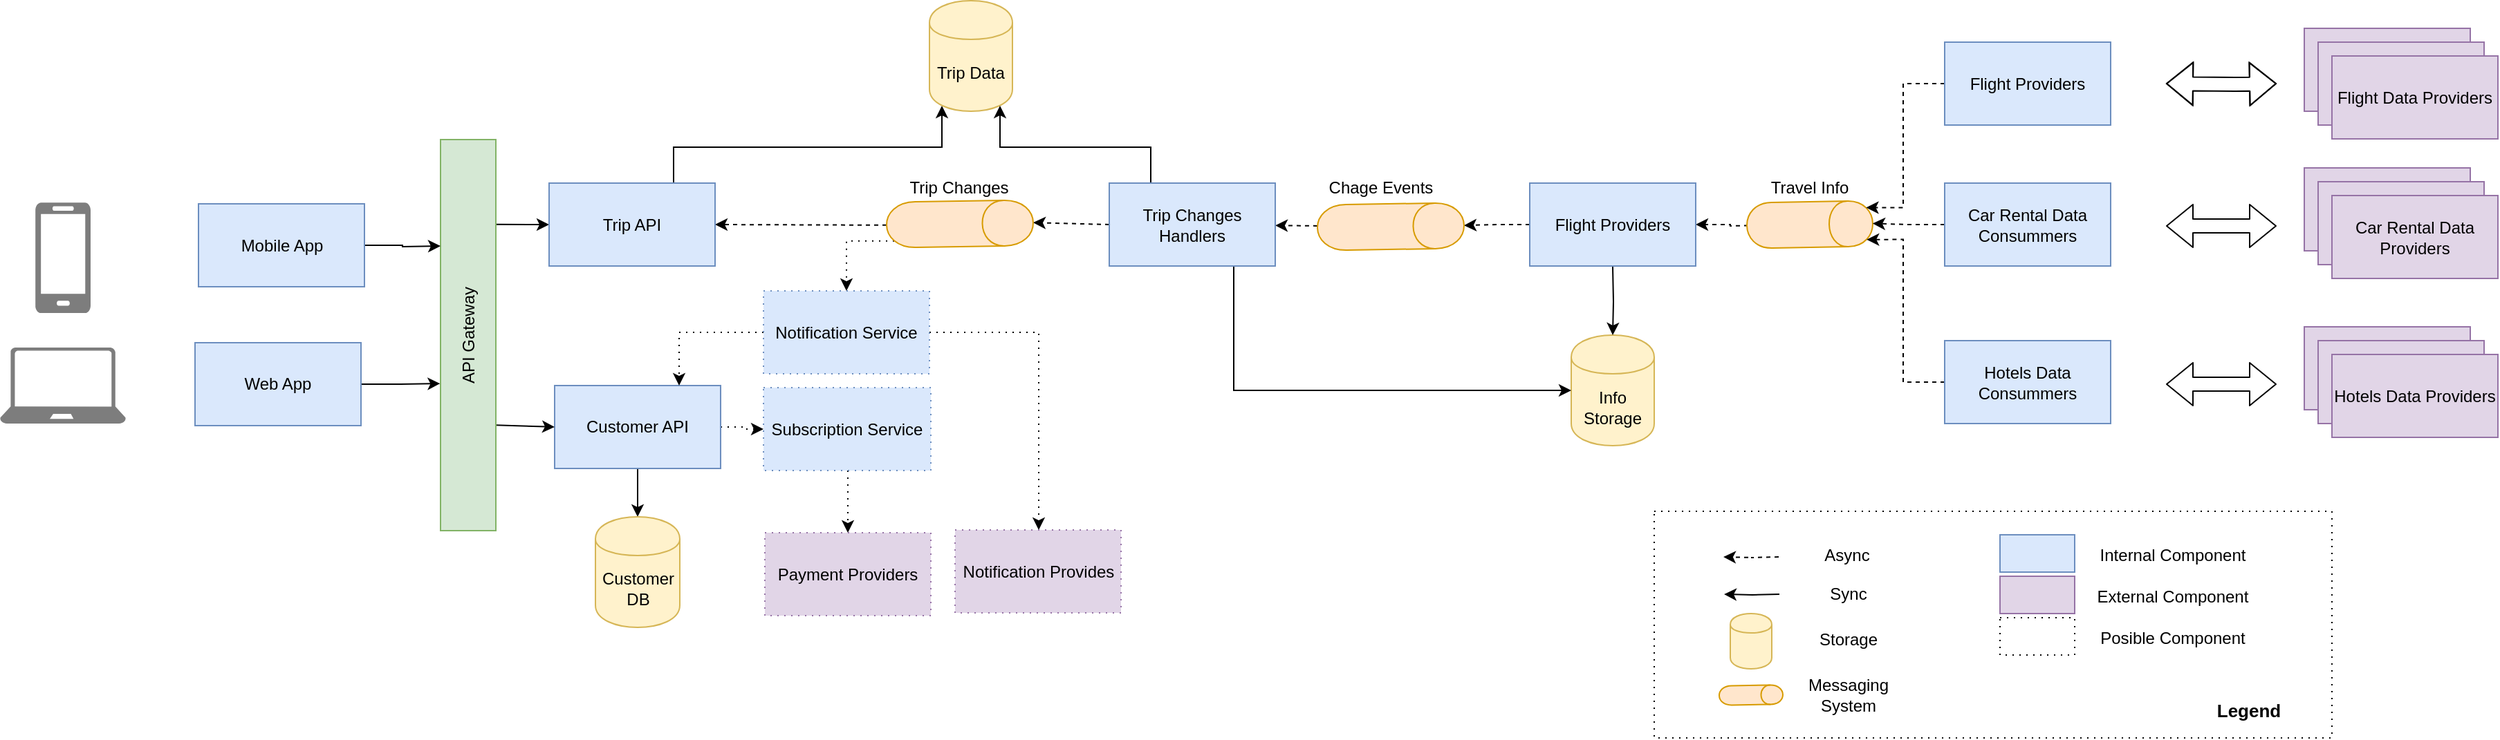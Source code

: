 <mxfile pages="1" version="11.2.4" type="github"><diagram id="xNXH8w6hd6gxe_-yVW4Q" name="Page-1"><mxGraphModel dx="1127" dy="653" grid="1" gridSize="10" guides="1" tooltips="1" connect="1" arrows="1" fold="1" page="1" pageScale="1" pageWidth="850" pageHeight="1100" math="0" shadow="0"><root><mxCell id="0"/><mxCell id="1" parent="0"/><mxCell id="ifQ66hsuGqBcpVfuYwg4-82" value="" style="rounded=0;whiteSpace=wrap;html=1;dashed=1;dashPattern=1 4;" vertex="1" parent="1"><mxGeometry x="1230" y="566" width="490" height="164" as="geometry"/></mxCell><mxCell id="ifQ66hsuGqBcpVfuYwg4-45" value="" style="endArrow=classic;html=1;exitX=0.5;exitY=1;exitDx=0;exitDy=0;entryX=1;entryY=0.5;entryDx=0;entryDy=0;dashed=1;" edge="1" parent="1" source="ifQ66hsuGqBcpVfuYwg4-40" target="t4FJQ2XaHqrF2Y2cfEET-6"><mxGeometry width="50" height="50" relative="1" as="geometry"><mxPoint x="568" y="358" as="sourcePoint"/><mxPoint x="528" y="358" as="targetPoint"/></mxGeometry></mxCell><mxCell id="ifQ66hsuGqBcpVfuYwg4-43" value="" style="endArrow=classic;html=1;dashed=1;entryX=0.5;entryY=0;entryDx=0;entryDy=0;exitX=0;exitY=0.5;exitDx=0;exitDy=0;" edge="1" parent="1" source="ifQ66hsuGqBcpVfuYwg4-33" target="ifQ66hsuGqBcpVfuYwg4-40"><mxGeometry width="50" height="50" relative="1" as="geometry"><mxPoint x="842" y="358" as="sourcePoint"/><mxPoint x="812" y="358" as="targetPoint"/></mxGeometry></mxCell><mxCell id="ifQ66hsuGqBcpVfuYwg4-38" style="edgeStyle=orthogonalEdgeStyle;rounded=0;orthogonalLoop=1;jettySize=auto;html=1;exitX=0.5;exitY=1;exitDx=0;exitDy=0;" edge="1" parent="1" source="t4FJQ2XaHqrF2Y2cfEET-1" target="t4FJQ2XaHqrF2Y2cfEET-10"><mxGeometry relative="1" as="geometry"><mxPoint x="624" y="760" as="targetPoint"/></mxGeometry></mxCell><mxCell id="ifQ66hsuGqBcpVfuYwg4-58" value="" style="edgeStyle=elbowEdgeStyle;rounded=0;orthogonalLoop=1;jettySize=auto;html=1;dashed=1;dashPattern=1 4;" edge="1" parent="1" source="t4FJQ2XaHqrF2Y2cfEET-1" target="ifQ66hsuGqBcpVfuYwg4-56"><mxGeometry relative="1" as="geometry"/></mxCell><mxCell id="t4FJQ2XaHqrF2Y2cfEET-1" value="Customer API" style="rounded=0;whiteSpace=wrap;html=1;movable=1;resizable=1;rotatable=1;deletable=1;editable=1;connectable=1;fillColor=#dae8fc;strokeColor=#6c8ebf;" parent="1" vertex="1"><mxGeometry x="435" y="475" width="120" height="60" as="geometry"/></mxCell><mxCell id="ifQ66hsuGqBcpVfuYwg4-79" style="edgeStyle=elbowEdgeStyle;rounded=0;orthogonalLoop=1;jettySize=auto;elbow=vertical;html=1;exitX=0.992;exitY=0.217;exitDx=0;exitDy=0;exitPerimeter=0;" edge="1" parent="1" source="t4FJQ2XaHqrF2Y2cfEET-4" target="t4FJQ2XaHqrF2Y2cfEET-6"><mxGeometry relative="1" as="geometry"/></mxCell><mxCell id="ifQ66hsuGqBcpVfuYwg4-80" style="rounded=0;orthogonalLoop=1;jettySize=auto;elbow=vertical;html=1;exitX=0.992;exitY=0.73;exitDx=0;exitDy=0;entryX=0;entryY=0.5;entryDx=0;entryDy=0;exitPerimeter=0;" edge="1" parent="1" source="t4FJQ2XaHqrF2Y2cfEET-4" target="t4FJQ2XaHqrF2Y2cfEET-1"><mxGeometry relative="1" as="geometry"/></mxCell><mxCell id="t4FJQ2XaHqrF2Y2cfEET-4" value="API Gateway" style="whiteSpace=wrap;html=1;horizontal=0;fillColor=#d5e8d4;strokeColor=#82b366;" parent="1" vertex="1"><mxGeometry x="352.5" y="297" width="40" height="283" as="geometry"/></mxCell><mxCell id="ifQ66hsuGqBcpVfuYwg4-35" style="edgeStyle=orthogonalEdgeStyle;rounded=0;orthogonalLoop=1;jettySize=auto;html=1;exitX=0.75;exitY=0;exitDx=0;exitDy=0;entryX=0.15;entryY=0.95;entryDx=0;entryDy=0;entryPerimeter=0;" edge="1" parent="1" source="t4FJQ2XaHqrF2Y2cfEET-6" target="t4FJQ2XaHqrF2Y2cfEET-8"><mxGeometry relative="1" as="geometry"><mxPoint x="576" y="584" as="targetPoint"/></mxGeometry></mxCell><mxCell id="t4FJQ2XaHqrF2Y2cfEET-6" value="&lt;div&gt;Trip API&lt;/div&gt;" style="rounded=0;whiteSpace=wrap;html=1;movable=1;resizable=1;rotatable=1;deletable=1;editable=1;connectable=1;fillColor=#dae8fc;strokeColor=#6c8ebf;" parent="1" vertex="1"><mxGeometry x="431" y="328.5" width="120" height="60" as="geometry"/></mxCell><mxCell id="t4FJQ2XaHqrF2Y2cfEET-8" value="Trip Data" style="shape=cylinder;whiteSpace=wrap;html=1;boundedLbl=1;backgroundOutline=1;fillColor=#fff2cc;strokeColor=#d6b656;" parent="1" vertex="1"><mxGeometry x="706" y="196.5" width="60" height="80" as="geometry"/></mxCell><mxCell id="t4FJQ2XaHqrF2Y2cfEET-9" value="Info Storage" style="shape=cylinder;whiteSpace=wrap;html=1;boundedLbl=1;backgroundOutline=1;fillColor=#fff2cc;strokeColor=#d6b656;" parent="1" vertex="1"><mxGeometry x="1170" y="438.5" width="60" height="80" as="geometry"/></mxCell><mxCell id="t4FJQ2XaHqrF2Y2cfEET-10" value="&lt;div&gt;Customer&lt;/div&gt;&lt;div&gt;DB&lt;/div&gt;" style="shape=cylinder;whiteSpace=wrap;html=1;boundedLbl=1;backgroundOutline=1;fillColor=#fff2cc;strokeColor=#d6b656;" parent="1" vertex="1"><mxGeometry x="464.5" y="570" width="61" height="80" as="geometry"/></mxCell><mxCell id="ifQ66hsuGqBcpVfuYwg4-30" style="edgeStyle=orthogonalEdgeStyle;rounded=0;orthogonalLoop=1;jettySize=auto;html=1;dashed=1;entryX=1;entryY=0.5;entryDx=0;entryDy=0;" edge="1" parent="1" target="ifQ66hsuGqBcpVfuYwg4-17"><mxGeometry relative="1" as="geometry"><mxPoint x="1310" y="359" as="sourcePoint"/><mxPoint x="1270" y="359" as="targetPoint"/></mxGeometry></mxCell><mxCell id="t4FJQ2XaHqrF2Y2cfEET-11" value="" style="shape=cylinder;whiteSpace=wrap;html=1;boundedLbl=1;backgroundOutline=1;rotation=89;fillColor=#ffe6cc;strokeColor=#d79b00;" parent="1" vertex="1"><mxGeometry x="1326" y="313.0" width="33" height="91" as="geometry"/></mxCell><mxCell id="t4FJQ2XaHqrF2Y2cfEET-17" value="" style="pointerEvents=1;shadow=0;dashed=0;html=1;strokeColor=none;labelPosition=center;verticalLabelPosition=bottom;verticalAlign=top;align=center;shape=mxgraph.azure.laptop;fillColor=#7D7D7D;" parent="1" vertex="1"><mxGeometry x="34" y="447.5" width="91" height="55" as="geometry"/></mxCell><mxCell id="t4FJQ2XaHqrF2Y2cfEET-18" value="" style="pointerEvents=1;shadow=0;dashed=0;html=1;strokeColor=none;labelPosition=center;verticalLabelPosition=bottom;verticalAlign=top;align=center;shape=mxgraph.azure.mobile;fillColor=#7D7D7D;" parent="1" vertex="1"><mxGeometry x="59.5" y="342.5" width="40" height="80" as="geometry"/></mxCell><mxCell id="ifQ66hsuGqBcpVfuYwg4-27" style="edgeStyle=orthogonalEdgeStyle;rounded=0;orthogonalLoop=1;jettySize=auto;html=1;exitX=0;exitY=0.5;exitDx=0;exitDy=0;entryX=0.15;entryY=0.05;entryDx=0;entryDy=0;entryPerimeter=0;dashed=1;" edge="1" parent="1" source="t4FJQ2XaHqrF2Y2cfEET-21" target="t4FJQ2XaHqrF2Y2cfEET-11"><mxGeometry relative="1" as="geometry"><Array as="points"><mxPoint x="1410" y="256"/><mxPoint x="1410" y="346"/></Array></mxGeometry></mxCell><mxCell id="t4FJQ2XaHqrF2Y2cfEET-21" value="Flight Providers" style="whiteSpace=wrap;html=1;fillColor=#dae8fc;strokeColor=#6c8ebf;" parent="1" vertex="1"><mxGeometry x="1440" y="226.5" width="120" height="60" as="geometry"/></mxCell><mxCell id="ifQ66hsuGqBcpVfuYwg4-28" style="edgeStyle=orthogonalEdgeStyle;rounded=0;orthogonalLoop=1;jettySize=auto;html=1;exitX=0;exitY=0.5;exitDx=0;exitDy=0;entryX=0.5;entryY=0;entryDx=0;entryDy=0;dashed=1;" edge="1" parent="1" source="t4FJQ2XaHqrF2Y2cfEET-23" target="t4FJQ2XaHqrF2Y2cfEET-11"><mxGeometry relative="1" as="geometry"/></mxCell><mxCell id="t4FJQ2XaHqrF2Y2cfEET-23" value="Car Rental Data Consummers" style="whiteSpace=wrap;html=1;fillColor=#dae8fc;strokeColor=#6c8ebf;" parent="1" vertex="1"><mxGeometry x="1440" y="328.5" width="120" height="60" as="geometry"/></mxCell><mxCell id="ifQ66hsuGqBcpVfuYwg4-29" style="edgeStyle=orthogonalEdgeStyle;rounded=0;orthogonalLoop=1;jettySize=auto;html=1;exitX=0;exitY=0.5;exitDx=0;exitDy=0;entryX=0.85;entryY=0.05;entryDx=0;entryDy=0;entryPerimeter=0;dashed=1;" edge="1" parent="1" source="t4FJQ2XaHqrF2Y2cfEET-25" target="t4FJQ2XaHqrF2Y2cfEET-11"><mxGeometry relative="1" as="geometry"><mxPoint x="1410" y="370" as="targetPoint"/><Array as="points"><mxPoint x="1410" y="472"/><mxPoint x="1410" y="370"/></Array></mxGeometry></mxCell><mxCell id="t4FJQ2XaHqrF2Y2cfEET-25" value="Hotels Data Consummers" style="whiteSpace=wrap;html=1;fillColor=#dae8fc;strokeColor=#6c8ebf;" parent="1" vertex="1"><mxGeometry x="1440" y="442.5" width="120" height="60" as="geometry"/></mxCell><mxCell id="ifQ66hsuGqBcpVfuYwg4-1" value="" style="shape=flexArrow;endArrow=classic;startArrow=classic;html=1;" edge="1" parent="1"><mxGeometry width="50" height="50" relative="1" as="geometry"><mxPoint x="1600" y="256.5" as="sourcePoint"/><mxPoint x="1680" y="256.5" as="targetPoint"/><Array as="points"><mxPoint x="1650" y="257"/></Array></mxGeometry></mxCell><mxCell id="ifQ66hsuGqBcpVfuYwg4-5" value="" style="whiteSpace=wrap;html=1;fillColor=#e1d5e7;strokeColor=#9673a6;" vertex="1" parent="1"><mxGeometry x="1700" y="317.5" width="120" height="60" as="geometry"/></mxCell><mxCell id="ifQ66hsuGqBcpVfuYwg4-6" value="Flight Providers" style="whiteSpace=wrap;html=1;fillColor=#e1d5e7;strokeColor=#9673a6;" vertex="1" parent="1"><mxGeometry x="1700" y="216.5" width="120" height="60" as="geometry"/></mxCell><mxCell id="ifQ66hsuGqBcpVfuYwg4-7" value="" style="whiteSpace=wrap;html=1;fillColor=#e1d5e7;strokeColor=#9673a6;" vertex="1" parent="1"><mxGeometry x="1700" y="432.5" width="120" height="60" as="geometry"/></mxCell><mxCell id="ifQ66hsuGqBcpVfuYwg4-8" value="Flight Providers" style="whiteSpace=wrap;html=1;fillColor=#e1d5e7;strokeColor=#9673a6;" vertex="1" parent="1"><mxGeometry x="1710" y="226.5" width="120" height="60" as="geometry"/></mxCell><mxCell id="ifQ66hsuGqBcpVfuYwg4-9" value="Flight Data Providers" style="whiteSpace=wrap;html=1;fillColor=#e1d5e7;strokeColor=#9673a6;" vertex="1" parent="1"><mxGeometry x="1720" y="236.5" width="120" height="60" as="geometry"/></mxCell><mxCell id="ifQ66hsuGqBcpVfuYwg4-10" value="" style="whiteSpace=wrap;html=1;fillColor=#e1d5e7;strokeColor=#9673a6;" vertex="1" parent="1"><mxGeometry x="1710" y="327.5" width="120" height="60" as="geometry"/></mxCell><mxCell id="ifQ66hsuGqBcpVfuYwg4-11" value="Car Rental Data Providers" style="whiteSpace=wrap;html=1;fillColor=#e1d5e7;strokeColor=#9673a6;" vertex="1" parent="1"><mxGeometry x="1720" y="337.5" width="120" height="60" as="geometry"/></mxCell><mxCell id="ifQ66hsuGqBcpVfuYwg4-12" value="" style="whiteSpace=wrap;html=1;fillColor=#e1d5e7;strokeColor=#9673a6;" vertex="1" parent="1"><mxGeometry x="1710" y="442.5" width="120" height="60" as="geometry"/></mxCell><mxCell id="ifQ66hsuGqBcpVfuYwg4-13" value="Hotels Data Providers" style="whiteSpace=wrap;html=1;fillColor=#e1d5e7;strokeColor=#9673a6;" vertex="1" parent="1"><mxGeometry x="1720" y="452.5" width="120" height="60" as="geometry"/></mxCell><mxCell id="ifQ66hsuGqBcpVfuYwg4-14" value="" style="shape=flexArrow;endArrow=classic;startArrow=classic;html=1;" edge="1" parent="1"><mxGeometry width="50" height="50" relative="1" as="geometry"><mxPoint x="1600" y="359.5" as="sourcePoint"/><mxPoint x="1680" y="359.5" as="targetPoint"/></mxGeometry></mxCell><mxCell id="ifQ66hsuGqBcpVfuYwg4-15" value="" style="shape=flexArrow;endArrow=classic;startArrow=classic;html=1;" edge="1" parent="1"><mxGeometry width="50" height="50" relative="1" as="geometry"><mxPoint x="1600" y="474" as="sourcePoint"/><mxPoint x="1680" y="474" as="targetPoint"/></mxGeometry></mxCell><mxCell id="ifQ66hsuGqBcpVfuYwg4-32" style="edgeStyle=orthogonalEdgeStyle;rounded=0;orthogonalLoop=1;jettySize=auto;html=1;exitX=0;exitY=0.5;exitDx=0;exitDy=0;entryX=0.5;entryY=0;entryDx=0;entryDy=0;dashed=1;" edge="1" parent="1" source="ifQ66hsuGqBcpVfuYwg4-17" target="ifQ66hsuGqBcpVfuYwg4-31"><mxGeometry relative="1" as="geometry"/></mxCell><mxCell id="ifQ66hsuGqBcpVfuYwg4-17" value="Flight Providers" style="whiteSpace=wrap;html=1;fillColor=#dae8fc;strokeColor=#6c8ebf;" vertex="1" parent="1"><mxGeometry x="1140" y="328.5" width="120" height="60" as="geometry"/></mxCell><mxCell id="ifQ66hsuGqBcpVfuYwg4-26" style="edgeStyle=orthogonalEdgeStyle;rounded=0;orthogonalLoop=1;jettySize=auto;html=1;" edge="1" parent="1" target="t4FJQ2XaHqrF2Y2cfEET-9"><mxGeometry relative="1" as="geometry"><mxPoint x="1200" y="389" as="sourcePoint"/></mxGeometry></mxCell><mxCell id="ifQ66hsuGqBcpVfuYwg4-23" style="edgeStyle=orthogonalEdgeStyle;rounded=0;orthogonalLoop=1;jettySize=auto;html=1;exitX=1;exitY=0.5;exitDx=0;exitDy=0;entryX=-0.008;entryY=0.624;entryDx=0;entryDy=0;entryPerimeter=0;" edge="1" parent="1" source="ifQ66hsuGqBcpVfuYwg4-19" target="t4FJQ2XaHqrF2Y2cfEET-4"><mxGeometry relative="1" as="geometry"/></mxCell><mxCell id="ifQ66hsuGqBcpVfuYwg4-19" value="Web App" style="rounded=0;whiteSpace=wrap;html=1;movable=1;resizable=1;rotatable=1;deletable=1;editable=1;connectable=1;fillColor=#dae8fc;strokeColor=#6c8ebf;" vertex="1" parent="1"><mxGeometry x="175" y="444" width="120" height="60" as="geometry"/></mxCell><mxCell id="ifQ66hsuGqBcpVfuYwg4-22" style="edgeStyle=orthogonalEdgeStyle;rounded=0;orthogonalLoop=1;jettySize=auto;html=1;exitX=1;exitY=0.5;exitDx=0;exitDy=0;" edge="1" parent="1" source="ifQ66hsuGqBcpVfuYwg4-20"><mxGeometry relative="1" as="geometry"><mxPoint x="352.5" y="374" as="targetPoint"/></mxGeometry></mxCell><mxCell id="ifQ66hsuGqBcpVfuYwg4-20" value="Mobile App" style="rounded=0;whiteSpace=wrap;html=1;movable=1;resizable=1;rotatable=1;deletable=1;editable=1;connectable=1;fillColor=#dae8fc;strokeColor=#6c8ebf;" vertex="1" parent="1"><mxGeometry x="177.5" y="343.5" width="120" height="60" as="geometry"/></mxCell><mxCell id="ifQ66hsuGqBcpVfuYwg4-51" value="" style="edgeStyle=none;rounded=0;orthogonalLoop=1;jettySize=auto;html=1;dashed=1;" edge="1" parent="1" source="ifQ66hsuGqBcpVfuYwg4-31" target="ifQ66hsuGqBcpVfuYwg4-33"><mxGeometry relative="1" as="geometry"/></mxCell><mxCell id="ifQ66hsuGqBcpVfuYwg4-31" value="" style="shape=cylinder;whiteSpace=wrap;html=1;boundedLbl=1;backgroundOutline=1;rotation=89;fillColor=#ffe6cc;strokeColor=#d79b00;" vertex="1" parent="1"><mxGeometry x="1023" y="307" width="33" height="106" as="geometry"/></mxCell><mxCell id="ifQ66hsuGqBcpVfuYwg4-34" style="edgeStyle=orthogonalEdgeStyle;rounded=0;orthogonalLoop=1;jettySize=auto;html=1;exitX=0.25;exitY=0;exitDx=0;exitDy=0;entryX=0.85;entryY=0.95;entryDx=0;entryDy=0;entryPerimeter=0;" edge="1" parent="1" source="ifQ66hsuGqBcpVfuYwg4-33" target="t4FJQ2XaHqrF2Y2cfEET-8"><mxGeometry relative="1" as="geometry"><mxPoint x="776" y="591" as="targetPoint"/></mxGeometry></mxCell><mxCell id="ifQ66hsuGqBcpVfuYwg4-37" style="edgeStyle=orthogonalEdgeStyle;rounded=0;orthogonalLoop=1;jettySize=auto;html=1;exitX=0.75;exitY=1;exitDx=0;exitDy=0;entryX=0;entryY=0.5;entryDx=0;entryDy=0;" edge="1" parent="1" source="ifQ66hsuGqBcpVfuYwg4-33" target="t4FJQ2XaHqrF2Y2cfEET-9"><mxGeometry relative="1" as="geometry"/></mxCell><mxCell id="ifQ66hsuGqBcpVfuYwg4-33" value="Trip Changes Handlers" style="rounded=0;whiteSpace=wrap;html=1;movable=1;resizable=1;rotatable=1;deletable=1;editable=1;connectable=1;fillColor=#dae8fc;strokeColor=#6c8ebf;" vertex="1" parent="1"><mxGeometry x="836" y="328.5" width="120" height="60" as="geometry"/></mxCell><mxCell id="ifQ66hsuGqBcpVfuYwg4-39" value="&lt;div&gt;Chage Events&lt;br&gt;&lt;/div&gt;" style="text;html=1;strokeColor=none;fillColor=none;align=center;verticalAlign=middle;whiteSpace=wrap;rounded=0;dashed=1;" vertex="1" parent="1"><mxGeometry x="986" y="322" width="93" height="20" as="geometry"/></mxCell><mxCell id="ifQ66hsuGqBcpVfuYwg4-54" style="edgeStyle=elbowEdgeStyle;rounded=0;orthogonalLoop=1;jettySize=auto;html=1;exitX=0.85;exitY=0.95;exitDx=0;exitDy=0;exitPerimeter=0;entryX=0.5;entryY=0;entryDx=0;entryDy=0;dashed=1;dashPattern=1 4;" edge="1" parent="1" source="ifQ66hsuGqBcpVfuYwg4-40" target="ifQ66hsuGqBcpVfuYwg4-48"><mxGeometry relative="1" as="geometry"><Array as="points"><mxPoint x="646" y="390"/></Array></mxGeometry></mxCell><mxCell id="ifQ66hsuGqBcpVfuYwg4-40" value="" style="shape=cylinder;whiteSpace=wrap;html=1;boundedLbl=1;backgroundOutline=1;rotation=89;fillColor=#ffe6cc;strokeColor=#d79b00;" vertex="1" parent="1"><mxGeometry x="711.5" y="305" width="33" height="106" as="geometry"/></mxCell><mxCell id="ifQ66hsuGqBcpVfuYwg4-46" value="Trip Changes" style="text;html=1;strokeColor=none;fillColor=none;align=center;verticalAlign=middle;whiteSpace=wrap;rounded=0;dashed=1;" vertex="1" parent="1"><mxGeometry x="681" y="322" width="93" height="20" as="geometry"/></mxCell><mxCell id="ifQ66hsuGqBcpVfuYwg4-53" value="" style="edgeStyle=elbowEdgeStyle;rounded=0;orthogonalLoop=1;jettySize=auto;html=1;dashed=1;dashPattern=1 4;entryX=0.5;entryY=0;entryDx=0;entryDy=0;" edge="1" parent="1" source="ifQ66hsuGqBcpVfuYwg4-48" target="ifQ66hsuGqBcpVfuYwg4-52"><mxGeometry relative="1" as="geometry"><Array as="points"><mxPoint x="785" y="510"/></Array></mxGeometry></mxCell><mxCell id="ifQ66hsuGqBcpVfuYwg4-61" style="edgeStyle=elbowEdgeStyle;rounded=0;orthogonalLoop=1;jettySize=auto;html=1;exitX=0;exitY=0.5;exitDx=0;exitDy=0;dashed=1;dashPattern=1 4;entryX=0.75;entryY=0;entryDx=0;entryDy=0;" edge="1" parent="1" source="ifQ66hsuGqBcpVfuYwg4-48" target="t4FJQ2XaHqrF2Y2cfEET-1"><mxGeometry relative="1" as="geometry"><mxPoint x="350" y="436" as="targetPoint"/><Array as="points"><mxPoint x="525" y="460"/></Array></mxGeometry></mxCell><mxCell id="ifQ66hsuGqBcpVfuYwg4-48" value="Notification Service" style="rounded=0;whiteSpace=wrap;html=1;movable=1;resizable=1;rotatable=1;deletable=1;editable=1;connectable=1;dashed=1;dashPattern=1 4;fillColor=#dae8fc;strokeColor=#6c8ebf;" vertex="1" parent="1"><mxGeometry x="586" y="406.5" width="120" height="60" as="geometry"/></mxCell><mxCell id="ifQ66hsuGqBcpVfuYwg4-52" value="Notification Provides" style="rounded=0;whiteSpace=wrap;html=1;dashed=1;fillColor=#e1d5e7;strokeColor=#9673a6;dashPattern=1 4;" vertex="1" parent="1"><mxGeometry x="724.5" y="579.5" width="120" height="60" as="geometry"/></mxCell><mxCell id="ifQ66hsuGqBcpVfuYwg4-55" value="Travel Info" style="text;html=1;strokeColor=none;fillColor=none;align=center;verticalAlign=middle;whiteSpace=wrap;rounded=0;dashed=1;" vertex="1" parent="1"><mxGeometry x="1296" y="322" width="93" height="20" as="geometry"/></mxCell><mxCell id="ifQ66hsuGqBcpVfuYwg4-59" value="" style="edgeStyle=elbowEdgeStyle;rounded=0;orthogonalLoop=1;jettySize=auto;html=1;dashed=1;dashPattern=1 4;" edge="1" parent="1" source="ifQ66hsuGqBcpVfuYwg4-56" target="ifQ66hsuGqBcpVfuYwg4-57"><mxGeometry relative="1" as="geometry"/></mxCell><mxCell id="ifQ66hsuGqBcpVfuYwg4-56" value="Subscription Service" style="rounded=0;whiteSpace=wrap;html=1;movable=1;resizable=1;rotatable=1;deletable=1;editable=1;connectable=1;dashed=1;dashPattern=1 4;fillColor=#dae8fc;strokeColor=#6c8ebf;" vertex="1" parent="1"><mxGeometry x="586" y="476.5" width="121" height="60" as="geometry"/></mxCell><mxCell id="ifQ66hsuGqBcpVfuYwg4-57" value="Payment Providers" style="rounded=0;whiteSpace=wrap;html=1;dashed=1;fillColor=#e1d5e7;strokeColor=#9673a6;dashPattern=1 4;" vertex="1" parent="1"><mxGeometry x="587" y="581.5" width="120" height="60" as="geometry"/></mxCell><mxCell id="ifQ66hsuGqBcpVfuYwg4-62" style="edgeStyle=orthogonalEdgeStyle;rounded=0;orthogonalLoop=1;jettySize=auto;html=1;dashed=1;" edge="1" parent="1"><mxGeometry relative="1" as="geometry"><mxPoint x="1320" y="599.0" as="sourcePoint"/><mxPoint x="1280" y="599.0" as="targetPoint"/></mxGeometry></mxCell><mxCell id="ifQ66hsuGqBcpVfuYwg4-63" value="Async" style="text;html=1;strokeColor=none;fillColor=none;align=center;verticalAlign=middle;whiteSpace=wrap;rounded=0;dashed=1;" vertex="1" parent="1"><mxGeometry x="1330" y="583" width="79" height="30" as="geometry"/></mxCell><mxCell id="ifQ66hsuGqBcpVfuYwg4-64" style="edgeStyle=orthogonalEdgeStyle;rounded=0;orthogonalLoop=1;jettySize=auto;html=1;" edge="1" parent="1"><mxGeometry relative="1" as="geometry"><mxPoint x="1320.5" y="626" as="sourcePoint"/><mxPoint x="1280.5" y="626" as="targetPoint"/></mxGeometry></mxCell><mxCell id="ifQ66hsuGqBcpVfuYwg4-65" value="Storage" style="text;html=1;strokeColor=none;fillColor=none;align=center;verticalAlign=middle;whiteSpace=wrap;rounded=0;dashed=1;" vertex="1" parent="1"><mxGeometry x="1330.5" y="644" width="79" height="30" as="geometry"/></mxCell><mxCell id="ifQ66hsuGqBcpVfuYwg4-66" value="" style="shape=cylinder;whiteSpace=wrap;html=1;boundedLbl=1;backgroundOutline=1;fillColor=#fff2cc;strokeColor=#d6b656;" vertex="1" parent="1"><mxGeometry x="1285" y="640" width="30" height="40" as="geometry"/></mxCell><mxCell id="ifQ66hsuGqBcpVfuYwg4-67" value="Sync" style="text;html=1;strokeColor=none;fillColor=none;align=center;verticalAlign=middle;whiteSpace=wrap;rounded=0;dashed=1;" vertex="1" parent="1"><mxGeometry x="1330.5" y="611" width="79" height="30" as="geometry"/></mxCell><mxCell id="ifQ66hsuGqBcpVfuYwg4-68" value="" style="whiteSpace=wrap;html=1;fillColor=#dae8fc;strokeColor=#6c8ebf;" vertex="1" parent="1"><mxGeometry x="1480" y="583" width="54" height="27" as="geometry"/></mxCell><mxCell id="ifQ66hsuGqBcpVfuYwg4-69" value="Internal Component" style="text;html=1;strokeColor=none;fillColor=none;align=center;verticalAlign=middle;whiteSpace=wrap;rounded=0;dashed=1;" vertex="1" parent="1"><mxGeometry x="1540" y="583" width="130" height="30" as="geometry"/></mxCell><mxCell id="ifQ66hsuGqBcpVfuYwg4-70" value="" style="whiteSpace=wrap;html=1;fillColor=#e1d5e7;strokeColor=#9673a6;" vertex="1" parent="1"><mxGeometry x="1480" y="613" width="54" height="27" as="geometry"/></mxCell><mxCell id="ifQ66hsuGqBcpVfuYwg4-71" value="External Component" style="text;html=1;strokeColor=none;fillColor=none;align=center;verticalAlign=middle;whiteSpace=wrap;rounded=0;dashed=1;" vertex="1" parent="1"><mxGeometry x="1540" y="613" width="130" height="30" as="geometry"/></mxCell><mxCell id="ifQ66hsuGqBcpVfuYwg4-72" value="" style="whiteSpace=wrap;html=1;dashed=1;dashPattern=1 4;" vertex="1" parent="1"><mxGeometry x="1480" y="643" width="54" height="27" as="geometry"/></mxCell><mxCell id="ifQ66hsuGqBcpVfuYwg4-73" value="Posible Component" style="text;html=1;strokeColor=none;fillColor=none;align=center;verticalAlign=middle;whiteSpace=wrap;rounded=0;dashed=1;" vertex="1" parent="1"><mxGeometry x="1540" y="643" width="130" height="30" as="geometry"/></mxCell><mxCell id="ifQ66hsuGqBcpVfuYwg4-74" value="" style="shape=cylinder;whiteSpace=wrap;html=1;boundedLbl=1;backgroundOutline=1;rotation=89;fillColor=#ffe6cc;strokeColor=#d79b00;" vertex="1" parent="1"><mxGeometry x="1293" y="676" width="14" height="46" as="geometry"/></mxCell><mxCell id="ifQ66hsuGqBcpVfuYwg4-76" value="Messaging System" style="text;html=1;strokeColor=none;fillColor=none;align=center;verticalAlign=middle;whiteSpace=wrap;rounded=0;dashed=1;" vertex="1" parent="1"><mxGeometry x="1330.5" y="684" width="79" height="30" as="geometry"/></mxCell><mxCell id="ifQ66hsuGqBcpVfuYwg4-81" value="Legend" style="text;html=1;strokeColor=none;fillColor=none;align=center;verticalAlign=middle;whiteSpace=wrap;rounded=0;dashed=1;dashPattern=1 4;fontStyle=1;fontSize=13;" vertex="1" parent="1"><mxGeometry x="1619.5" y="699" width="80" height="21" as="geometry"/></mxCell></root></mxGraphModel></diagram></mxfile>
